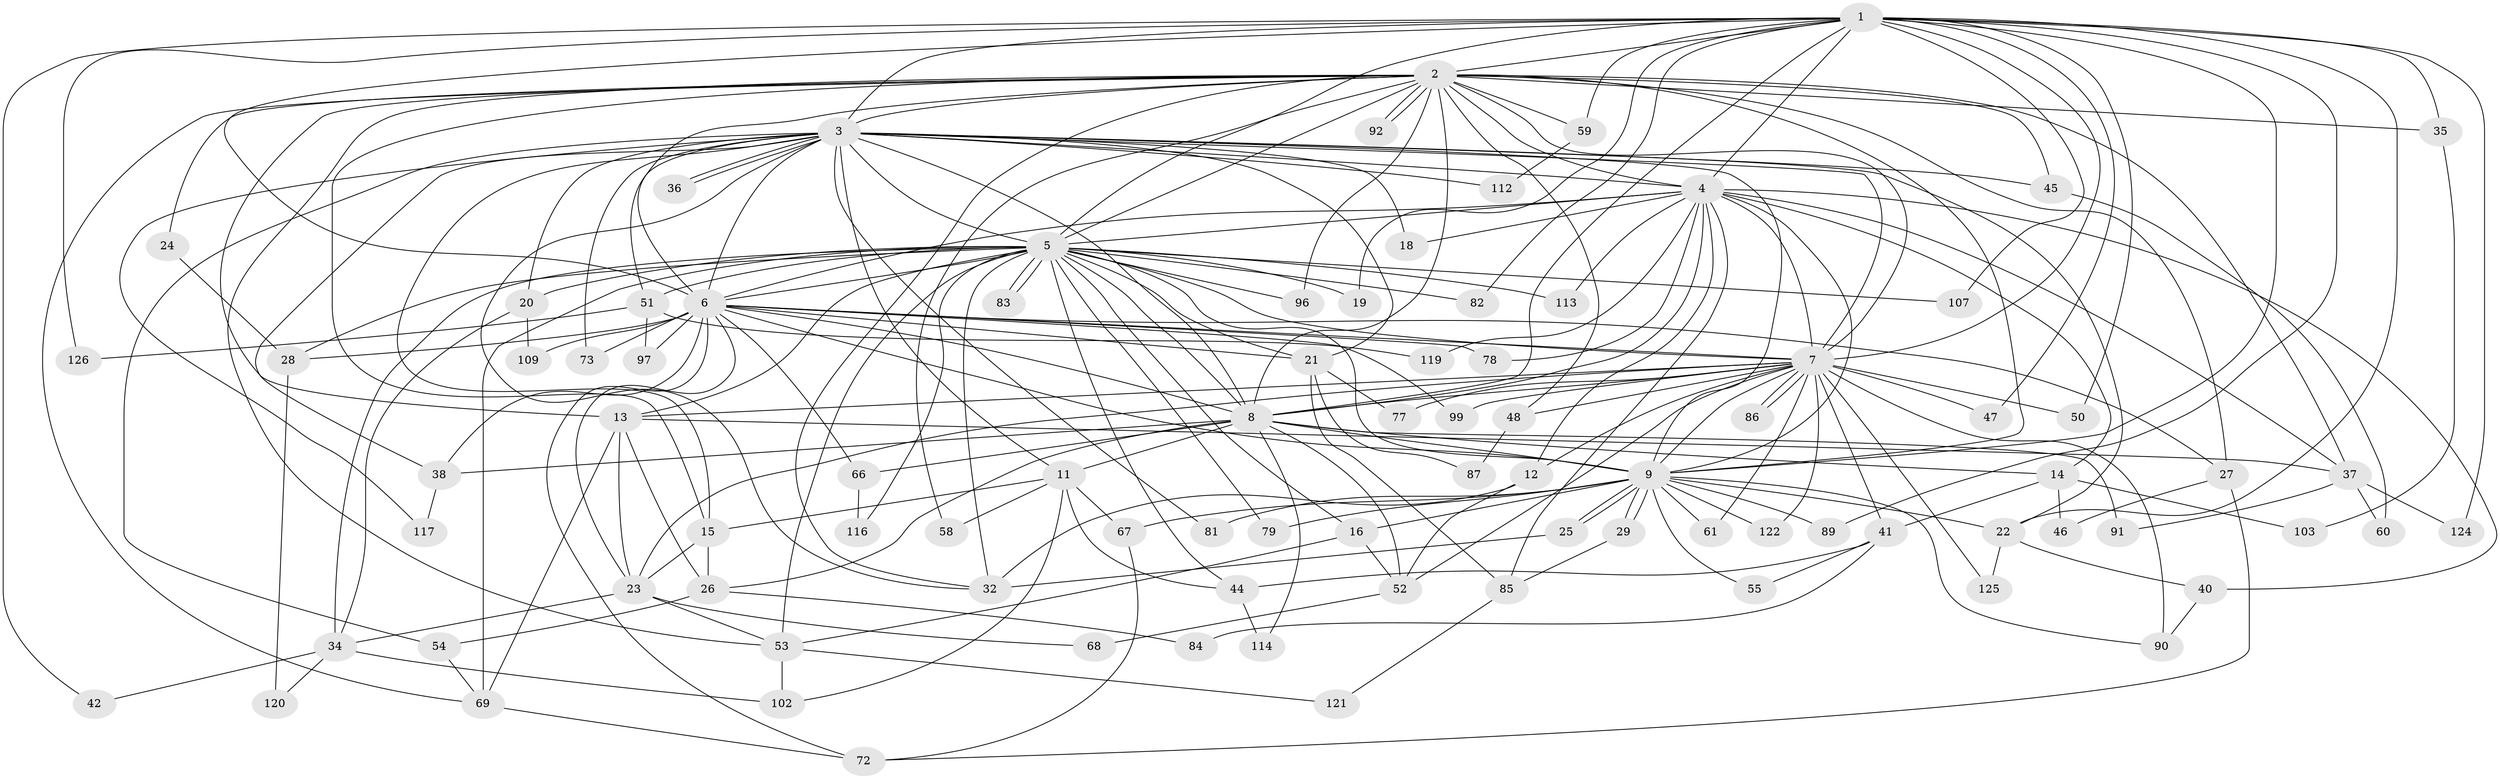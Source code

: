 // Generated by graph-tools (version 1.1) at 2025/51/02/27/25 19:51:51]
// undirected, 90 vertices, 223 edges
graph export_dot {
graph [start="1"]
  node [color=gray90,style=filled];
  1 [super="+49"];
  2 [super="+10"];
  3 [super="+57"];
  4 [super="+17"];
  5 [super="+65"];
  6 [super="+93"];
  7 [super="+30"];
  8 [super="+70"];
  9 [super="+71"];
  11 [super="+100"];
  12 [super="+39"];
  13 [super="+43"];
  14 [super="+80"];
  15 [super="+62"];
  16 [super="+76"];
  18;
  19;
  20;
  21 [super="+63"];
  22 [super="+111"];
  23 [super="+31"];
  24;
  25 [super="+94"];
  26 [super="+74"];
  27 [super="+115"];
  28 [super="+88"];
  29;
  32 [super="+33"];
  34 [super="+75"];
  35;
  36;
  37 [super="+95"];
  38 [super="+98"];
  40;
  41;
  42;
  44 [super="+104"];
  45;
  46;
  47;
  48;
  50;
  51;
  52 [super="+64"];
  53 [super="+56"];
  54 [super="+118"];
  55;
  58;
  59;
  60;
  61;
  66;
  67;
  68;
  69 [super="+106"];
  72 [super="+101"];
  73;
  77;
  78;
  79;
  81;
  82;
  83;
  84;
  85 [super="+105"];
  86 [super="+108"];
  87;
  89;
  90 [super="+110"];
  91;
  92;
  96;
  97;
  99;
  102 [super="+123"];
  103;
  107;
  109;
  112;
  113;
  114;
  116;
  117;
  119;
  120;
  121;
  122;
  124;
  125;
  126;
  1 -- 2 [weight=2];
  1 -- 3;
  1 -- 4;
  1 -- 5;
  1 -- 6;
  1 -- 7;
  1 -- 8;
  1 -- 9 [weight=2];
  1 -- 19;
  1 -- 22;
  1 -- 35;
  1 -- 42;
  1 -- 47;
  1 -- 82;
  1 -- 89;
  1 -- 107;
  1 -- 126;
  1 -- 50;
  1 -- 59;
  1 -- 124;
  2 -- 3 [weight=2];
  2 -- 4 [weight=3];
  2 -- 5 [weight=2];
  2 -- 6 [weight=3];
  2 -- 7 [weight=2];
  2 -- 8 [weight=2];
  2 -- 9 [weight=2];
  2 -- 35;
  2 -- 48;
  2 -- 58;
  2 -- 69;
  2 -- 92;
  2 -- 92;
  2 -- 96;
  2 -- 27;
  2 -- 45;
  2 -- 13;
  2 -- 15;
  2 -- 24;
  2 -- 59;
  2 -- 37;
  2 -- 53;
  2 -- 32;
  3 -- 4;
  3 -- 5;
  3 -- 6;
  3 -- 7 [weight=2];
  3 -- 8;
  3 -- 9 [weight=2];
  3 -- 11;
  3 -- 15;
  3 -- 18;
  3 -- 20;
  3 -- 22;
  3 -- 32;
  3 -- 36;
  3 -- 36;
  3 -- 38;
  3 -- 45;
  3 -- 51;
  3 -- 54;
  3 -- 73;
  3 -- 81;
  3 -- 117;
  3 -- 112;
  3 -- 21;
  4 -- 5;
  4 -- 6;
  4 -- 7 [weight=2];
  4 -- 8;
  4 -- 9;
  4 -- 12;
  4 -- 14 [weight=2];
  4 -- 18;
  4 -- 37;
  4 -- 40;
  4 -- 78;
  4 -- 85;
  4 -- 113;
  4 -- 119;
  5 -- 6;
  5 -- 7;
  5 -- 8;
  5 -- 9;
  5 -- 13;
  5 -- 16;
  5 -- 19;
  5 -- 20;
  5 -- 21;
  5 -- 28;
  5 -- 32;
  5 -- 34;
  5 -- 44;
  5 -- 51;
  5 -- 69;
  5 -- 79;
  5 -- 82;
  5 -- 83;
  5 -- 83;
  5 -- 96;
  5 -- 107;
  5 -- 113;
  5 -- 116;
  5 -- 53;
  6 -- 7;
  6 -- 8 [weight=2];
  6 -- 9;
  6 -- 21;
  6 -- 27;
  6 -- 28;
  6 -- 66;
  6 -- 72;
  6 -- 73;
  6 -- 78;
  6 -- 97;
  6 -- 99;
  6 -- 109;
  6 -- 38;
  6 -- 23;
  7 -- 8;
  7 -- 9;
  7 -- 12;
  7 -- 23;
  7 -- 41;
  7 -- 47;
  7 -- 48;
  7 -- 50;
  7 -- 61;
  7 -- 77;
  7 -- 86 [weight=2];
  7 -- 86;
  7 -- 90;
  7 -- 99;
  7 -- 122;
  7 -- 125;
  7 -- 52;
  7 -- 13;
  8 -- 9;
  8 -- 11;
  8 -- 14;
  8 -- 26;
  8 -- 38;
  8 -- 52;
  8 -- 66;
  8 -- 91;
  8 -- 114;
  9 -- 16;
  9 -- 25;
  9 -- 25;
  9 -- 29;
  9 -- 29;
  9 -- 55;
  9 -- 61;
  9 -- 67;
  9 -- 79;
  9 -- 81;
  9 -- 89;
  9 -- 122;
  9 -- 90;
  9 -- 22;
  11 -- 44;
  11 -- 58;
  11 -- 67;
  11 -- 102;
  11 -- 15;
  12 -- 52;
  12 -- 32;
  13 -- 23;
  13 -- 37;
  13 -- 26;
  13 -- 69;
  14 -- 41;
  14 -- 46;
  14 -- 103;
  15 -- 26;
  15 -- 23;
  16 -- 53;
  16 -- 52;
  20 -- 109;
  20 -- 34;
  21 -- 87;
  21 -- 77;
  21 -- 85;
  22 -- 40;
  22 -- 125;
  23 -- 53;
  23 -- 34;
  23 -- 68;
  24 -- 28;
  25 -- 32;
  26 -- 54;
  26 -- 84;
  27 -- 46;
  27 -- 72;
  28 -- 120;
  29 -- 85;
  34 -- 42;
  34 -- 120;
  34 -- 102;
  35 -- 103;
  37 -- 60;
  37 -- 91;
  37 -- 124;
  38 -- 117;
  40 -- 90;
  41 -- 55;
  41 -- 84;
  41 -- 44;
  44 -- 114;
  45 -- 60;
  48 -- 87;
  51 -- 97;
  51 -- 119;
  51 -- 126;
  52 -- 68;
  53 -- 121;
  53 -- 102;
  54 -- 69;
  59 -- 112;
  66 -- 116;
  67 -- 72;
  69 -- 72;
  85 -- 121;
}
